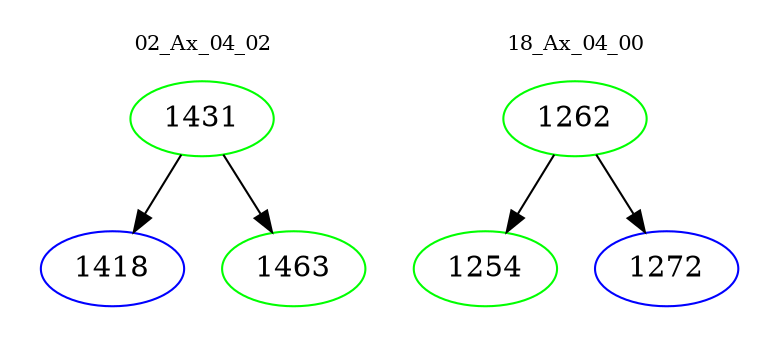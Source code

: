 digraph{
subgraph cluster_0 {
color = white
label = "02_Ax_04_02";
fontsize=10;
T0_1431 [label="1431", color="green"]
T0_1431 -> T0_1418 [color="black"]
T0_1418 [label="1418", color="blue"]
T0_1431 -> T0_1463 [color="black"]
T0_1463 [label="1463", color="green"]
}
subgraph cluster_1 {
color = white
label = "18_Ax_04_00";
fontsize=10;
T1_1262 [label="1262", color="green"]
T1_1262 -> T1_1254 [color="black"]
T1_1254 [label="1254", color="green"]
T1_1262 -> T1_1272 [color="black"]
T1_1272 [label="1272", color="blue"]
}
}
